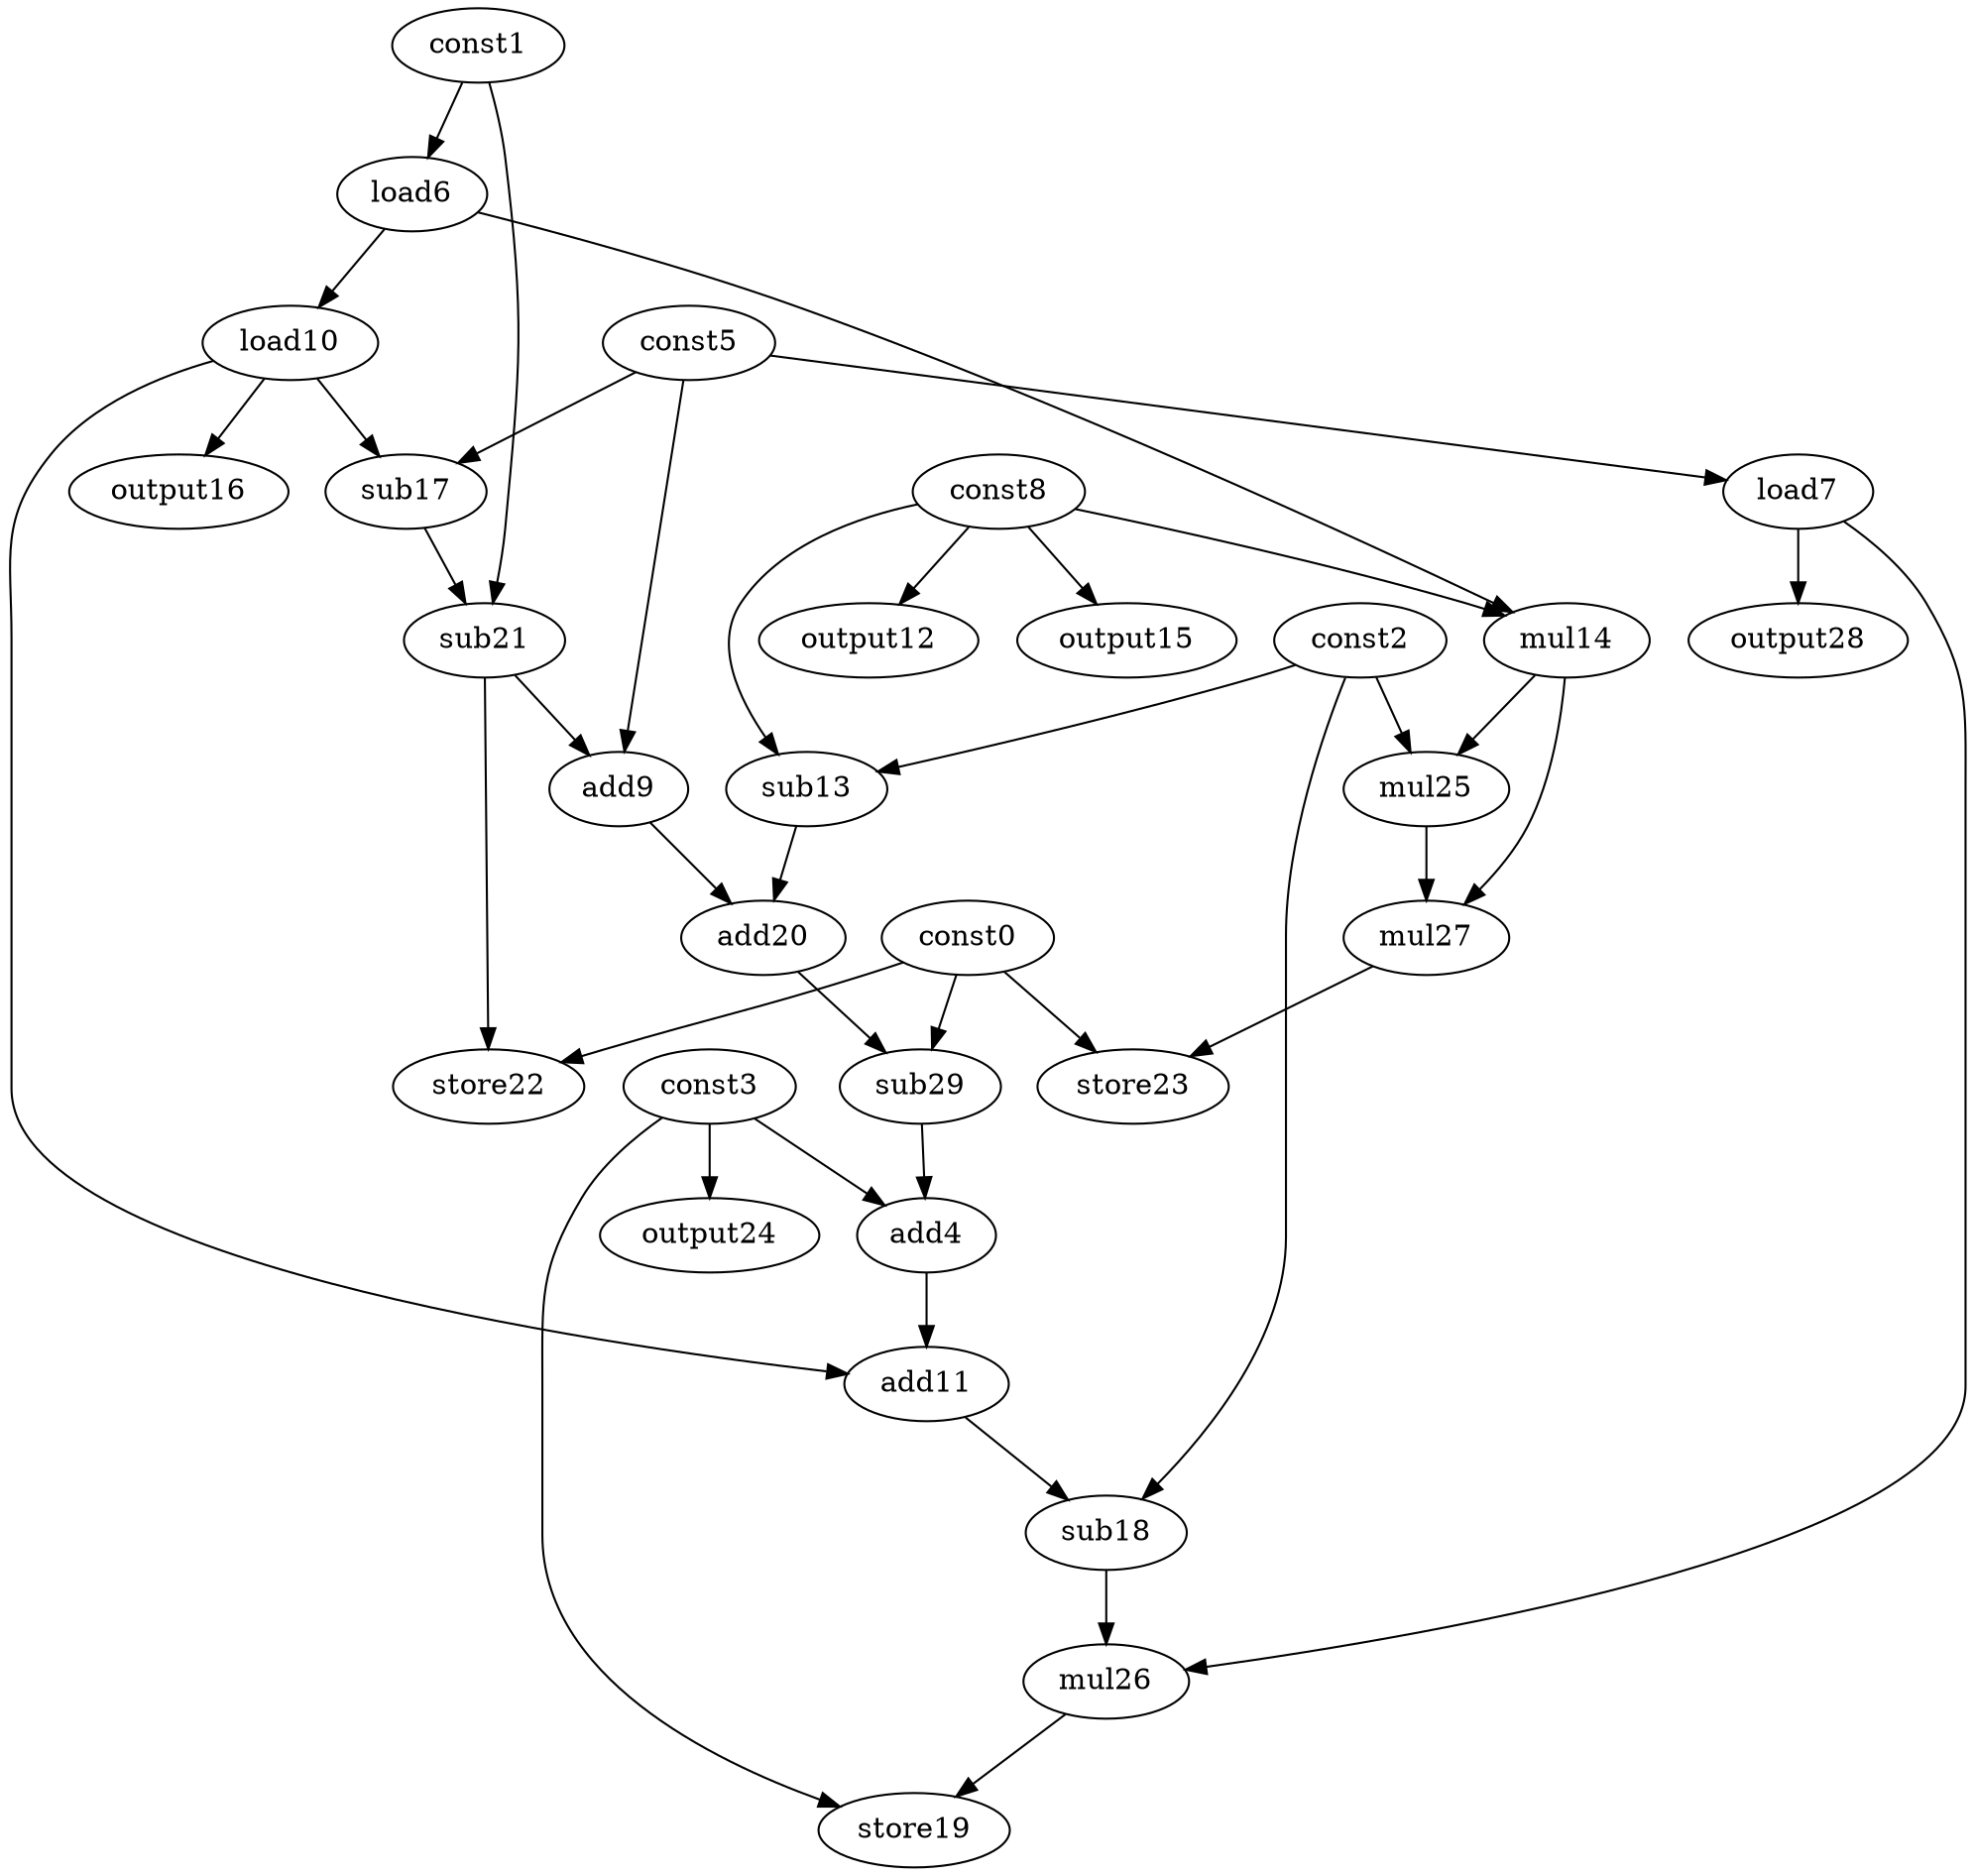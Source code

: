 digraph G { 
const0[opcode=const]; 
const1[opcode=const]; 
const2[opcode=const]; 
const3[opcode=const]; 
add4[opcode=add]; 
const5[opcode=const]; 
load6[opcode=load]; 
load7[opcode=load]; 
const8[opcode=const]; 
add9[opcode=add]; 
load10[opcode=load]; 
add11[opcode=add]; 
output12[opcode=output]; 
sub13[opcode=sub]; 
mul14[opcode=mul]; 
output15[opcode=output]; 
output16[opcode=output]; 
sub17[opcode=sub]; 
sub18[opcode=sub]; 
store19[opcode=store]; 
add20[opcode=add]; 
sub21[opcode=sub]; 
store22[opcode=store]; 
store23[opcode=store]; 
output24[opcode=output]; 
mul25[opcode=mul]; 
mul26[opcode=mul]; 
mul27[opcode=mul]; 
output28[opcode=output]; 
sub29[opcode=sub]; 
const1->load6[operand=0];
const5->load7[operand=0];
const8->output12[operand=0];
const8->sub13[operand=0];
const2->sub13[operand=1];
const8->output15[operand=0];
const3->output24[operand=0];
load6->load10[operand=0];
const8->mul14[operand=0];
load6->mul14[operand=1];
load7->output28[operand=0];
load10->output16[operand=0];
load10->sub17[operand=0];
const5->sub17[operand=1];
const2->mul25[operand=0];
mul14->mul25[operand=1];
sub17->sub21[operand=0];
const1->sub21[operand=1];
mul25->mul27[operand=0];
mul14->mul27[operand=1];
sub21->add9[operand=0];
const5->add9[operand=1];
const0->store22[operand=0];
sub21->store22[operand=1];
const0->store23[operand=0];
mul27->store23[operand=1];
add9->add20[operand=0];
sub13->add20[operand=1];
const0->sub29[operand=0];
add20->sub29[operand=1];
const3->add4[operand=0];
sub29->add4[operand=1];
load10->add11[operand=0];
add4->add11[operand=1];
const2->sub18[operand=0];
add11->sub18[operand=1];
sub18->mul26[operand=0];
load7->mul26[operand=1];
mul26->store19[operand=0];
const3->store19[operand=1];
}
